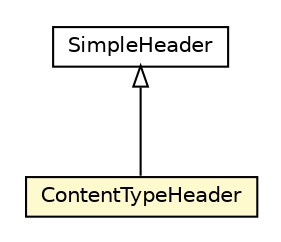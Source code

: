 #!/usr/local/bin/dot
#
# Class diagram 
# Generated by UMLGraph version R5_6-24-gf6e263 (http://www.umlgraph.org/)
#

digraph G {
	edge [fontname="Helvetica",fontsize=10,labelfontname="Helvetica",labelfontsize=10];
	node [fontname="Helvetica",fontsize=10,shape=plaintext];
	nodesep=0.25;
	ranksep=0.5;
	// io.reinert.requestor.core.header.SimpleHeader
	c10158 [label=<<table title="io.reinert.requestor.core.header.SimpleHeader" border="0" cellborder="1" cellspacing="0" cellpadding="2" port="p" href="./SimpleHeader.html">
		<tr><td><table border="0" cellspacing="0" cellpadding="1">
<tr><td align="center" balign="center"> SimpleHeader </td></tr>
		</table></td></tr>
		</table>>, URL="./SimpleHeader.html", fontname="Helvetica", fontcolor="black", fontsize=10.0];
	// io.reinert.requestor.core.header.ContentTypeHeader
	c10160 [label=<<table title="io.reinert.requestor.core.header.ContentTypeHeader" border="0" cellborder="1" cellspacing="0" cellpadding="2" port="p" bgcolor="lemonChiffon" href="./ContentTypeHeader.html">
		<tr><td><table border="0" cellspacing="0" cellpadding="1">
<tr><td align="center" balign="center"> ContentTypeHeader </td></tr>
		</table></td></tr>
		</table>>, URL="./ContentTypeHeader.html", fontname="Helvetica", fontcolor="black", fontsize=10.0];
	//io.reinert.requestor.core.header.ContentTypeHeader extends io.reinert.requestor.core.header.SimpleHeader
	c10158:p -> c10160:p [dir=back,arrowtail=empty];
}

